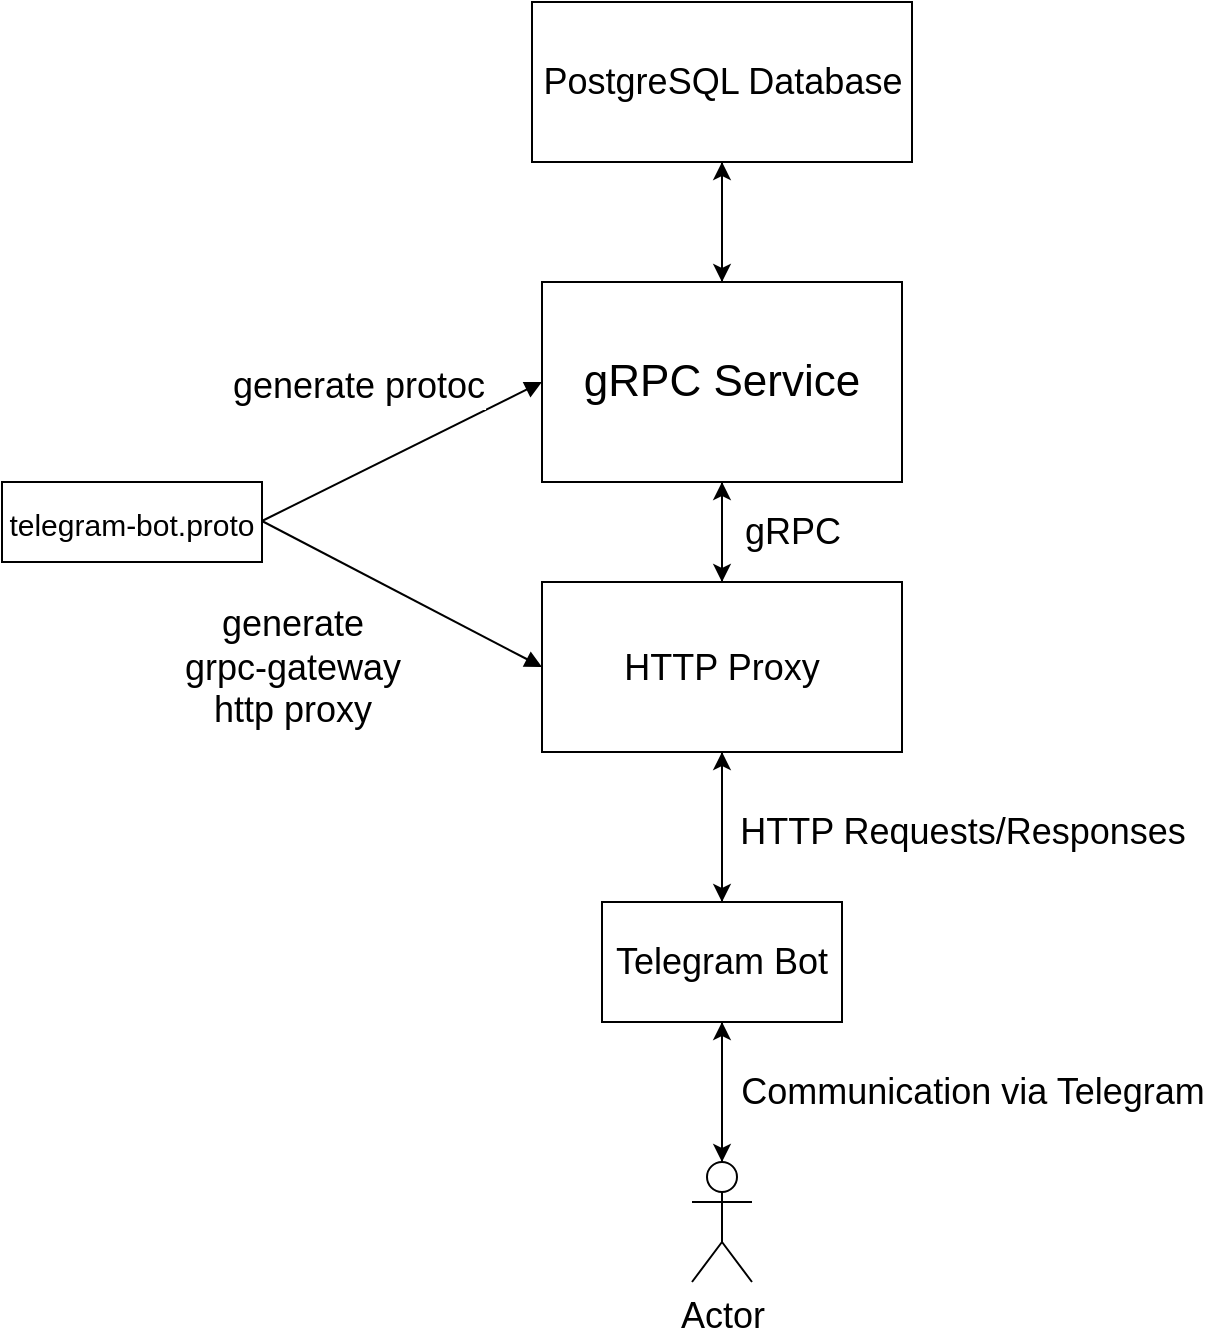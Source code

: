<mxfile version="17.4.6" type="device"><diagram name="Page-1" id="5f0bae14-7c28-e335-631c-24af17079c00"><mxGraphModel dx="2062" dy="1122" grid="1" gridSize="10" guides="1" tooltips="1" connect="1" arrows="1" fold="1" page="1" pageScale="1" pageWidth="1100" pageHeight="850" background="none" math="0" shadow="0"><root><mxCell id="0"/><mxCell id="1" parent="0"/><mxCell id="iD_QnWgf_FCZ4mDhTR7Z-34" style="edgeStyle=orthogonalEdgeStyle;rounded=0;orthogonalLoop=1;jettySize=auto;html=1;entryX=0.5;entryY=1;entryDx=0;entryDy=0;fontSize=18;" edge="1" parent="1" source="iD_QnWgf_FCZ4mDhTR7Z-1" target="iD_QnWgf_FCZ4mDhTR7Z-32"><mxGeometry relative="1" as="geometry"/></mxCell><mxCell id="iD_QnWgf_FCZ4mDhTR7Z-37" style="edgeStyle=orthogonalEdgeStyle;rounded=0;orthogonalLoop=1;jettySize=auto;html=1;fontSize=18;" edge="1" parent="1" source="iD_QnWgf_FCZ4mDhTR7Z-1"><mxGeometry relative="1" as="geometry"><mxPoint x="550" y="350" as="targetPoint"/></mxGeometry></mxCell><mxCell id="iD_QnWgf_FCZ4mDhTR7Z-1" value="&lt;font style=&quot;font-size: 22px&quot;&gt;gRPC Service&lt;/font&gt;" style="rounded=0;whiteSpace=wrap;html=1;" vertex="1" parent="1"><mxGeometry x="460" y="200" width="180" height="100" as="geometry"/></mxCell><mxCell id="iD_QnWgf_FCZ4mDhTR7Z-2" value="&lt;font style=&quot;font-size: 15px&quot;&gt;telegram-bot.proto&lt;/font&gt;" style="rounded=0;whiteSpace=wrap;html=1;fontSize=22;" vertex="1" parent="1"><mxGeometry x="190" y="300" width="130" height="40" as="geometry"/></mxCell><mxCell id="iD_QnWgf_FCZ4mDhTR7Z-10" style="edgeStyle=orthogonalEdgeStyle;rounded=0;orthogonalLoop=1;jettySize=auto;html=1;entryX=0.5;entryY=0;entryDx=0;entryDy=0;fontSize=18;" edge="1" parent="1" source="iD_QnWgf_FCZ4mDhTR7Z-5" target="iD_QnWgf_FCZ4mDhTR7Z-8"><mxGeometry relative="1" as="geometry"/></mxCell><mxCell id="iD_QnWgf_FCZ4mDhTR7Z-36" style="edgeStyle=orthogonalEdgeStyle;rounded=0;orthogonalLoop=1;jettySize=auto;html=1;entryX=0.5;entryY=1;entryDx=0;entryDy=0;fontSize=18;" edge="1" parent="1" source="iD_QnWgf_FCZ4mDhTR7Z-5" target="iD_QnWgf_FCZ4mDhTR7Z-1"><mxGeometry relative="1" as="geometry"/></mxCell><mxCell id="iD_QnWgf_FCZ4mDhTR7Z-5" value="&lt;font style=&quot;font-size: 18px&quot;&gt;HTTP Proxy&lt;/font&gt;" style="rounded=0;whiteSpace=wrap;html=1;fontSize=15;" vertex="1" parent="1"><mxGeometry x="460" y="350" width="180" height="85" as="geometry"/></mxCell><mxCell id="iD_QnWgf_FCZ4mDhTR7Z-9" style="edgeStyle=orthogonalEdgeStyle;rounded=0;orthogonalLoop=1;jettySize=auto;html=1;entryX=0.5;entryY=1;entryDx=0;entryDy=0;fontSize=18;" edge="1" parent="1" source="iD_QnWgf_FCZ4mDhTR7Z-8" target="iD_QnWgf_FCZ4mDhTR7Z-5"><mxGeometry relative="1" as="geometry"/></mxCell><mxCell id="iD_QnWgf_FCZ4mDhTR7Z-13" style="edgeStyle=orthogonalEdgeStyle;rounded=0;orthogonalLoop=1;jettySize=auto;html=1;fontSize=18;entryX=0.5;entryY=0;entryDx=0;entryDy=0;entryPerimeter=0;" edge="1" parent="1" source="iD_QnWgf_FCZ4mDhTR7Z-8" target="iD_QnWgf_FCZ4mDhTR7Z-11"><mxGeometry relative="1" as="geometry"><mxPoint x="550" y="610" as="targetPoint"/></mxGeometry></mxCell><mxCell id="iD_QnWgf_FCZ4mDhTR7Z-8" value="Telegram Bot" style="rounded=0;whiteSpace=wrap;html=1;fontSize=18;" vertex="1" parent="1"><mxGeometry x="490" y="510" width="120" height="60" as="geometry"/></mxCell><mxCell id="iD_QnWgf_FCZ4mDhTR7Z-19" style="edgeStyle=orthogonalEdgeStyle;rounded=0;orthogonalLoop=1;jettySize=auto;html=1;entryX=0.5;entryY=1;entryDx=0;entryDy=0;fontSize=18;" edge="1" parent="1" source="iD_QnWgf_FCZ4mDhTR7Z-11" target="iD_QnWgf_FCZ4mDhTR7Z-8"><mxGeometry relative="1" as="geometry"/></mxCell><mxCell id="iD_QnWgf_FCZ4mDhTR7Z-11" value="Actor" style="shape=umlActor;verticalLabelPosition=bottom;verticalAlign=top;html=1;outlineConnect=0;fontSize=18;" vertex="1" parent="1"><mxGeometry x="535" y="640" width="30" height="60" as="geometry"/></mxCell><mxCell id="iD_QnWgf_FCZ4mDhTR7Z-14" value="HTTP Requests/Responses" style="text;html=1;align=center;verticalAlign=middle;resizable=0;points=[];autosize=1;strokeColor=none;fillColor=none;fontSize=18;" vertex="1" parent="1"><mxGeometry x="550" y="460" width="240" height="30" as="geometry"/></mxCell><mxCell id="iD_QnWgf_FCZ4mDhTR7Z-20" value="Communication via Telegram" style="text;html=1;align=center;verticalAlign=middle;resizable=0;points=[];autosize=1;strokeColor=none;fillColor=none;fontSize=18;" vertex="1" parent="1"><mxGeometry x="550" y="590" width="250" height="30" as="geometry"/></mxCell><mxCell id="iD_QnWgf_FCZ4mDhTR7Z-30" value="generate protoc" style="html=1;verticalAlign=bottom;endArrow=block;rounded=0;fontSize=18;entryX=0;entryY=0.5;entryDx=0;entryDy=0;" edge="1" parent="1" target="iD_QnWgf_FCZ4mDhTR7Z-1"><mxGeometry x="-0.14" y="26" width="80" relative="1" as="geometry"><mxPoint x="320" y="319.5" as="sourcePoint"/><mxPoint x="400" y="319.5" as="targetPoint"/><mxPoint as="offset"/></mxGeometry></mxCell><mxCell id="iD_QnWgf_FCZ4mDhTR7Z-31" value="generate&lt;br&gt;grpc-gateway&lt;br&gt;http proxy" style="html=1;verticalAlign=bottom;endArrow=block;rounded=0;fontSize=18;entryX=0;entryY=0.5;entryDx=0;entryDy=0;" edge="1" parent="1" target="iD_QnWgf_FCZ4mDhTR7Z-5"><mxGeometry x="-0.2" y="-89" width="80" relative="1" as="geometry"><mxPoint x="320" y="319.5" as="sourcePoint"/><mxPoint x="400" y="319.5" as="targetPoint"/><mxPoint as="offset"/></mxGeometry></mxCell><mxCell id="iD_QnWgf_FCZ4mDhTR7Z-35" style="edgeStyle=orthogonalEdgeStyle;rounded=0;orthogonalLoop=1;jettySize=auto;html=1;fontSize=18;" edge="1" parent="1" source="iD_QnWgf_FCZ4mDhTR7Z-32"><mxGeometry relative="1" as="geometry"><mxPoint x="550" y="200" as="targetPoint"/></mxGeometry></mxCell><mxCell id="iD_QnWgf_FCZ4mDhTR7Z-32" value="PostgreSQL Database" style="html=1;fontSize=18;" vertex="1" parent="1"><mxGeometry x="455" y="60" width="190" height="80" as="geometry"/></mxCell><mxCell id="iD_QnWgf_FCZ4mDhTR7Z-38" value="gRPC" style="text;html=1;align=center;verticalAlign=middle;resizable=0;points=[];autosize=1;strokeColor=none;fillColor=none;fontSize=18;" vertex="1" parent="1"><mxGeometry x="555" y="310" width="60" height="30" as="geometry"/></mxCell></root></mxGraphModel></diagram></mxfile>